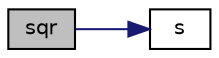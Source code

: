 digraph "sqr"
{
  bgcolor="transparent";
  edge [fontname="Helvetica",fontsize="10",labelfontname="Helvetica",labelfontsize="10"];
  node [fontname="Helvetica",fontsize="10",shape=record];
  rankdir="LR";
  Node137691 [label="sqr",height=0.2,width=0.4,color="black", fillcolor="grey75", style="filled", fontcolor="black"];
  Node137691 -> Node137692 [color="midnightblue",fontsize="10",style="solid",fontname="Helvetica"];
  Node137692 [label="s",height=0.2,width=0.4,color="black",URL="$a19343.html#abb9c4233033fad2ad0206cd4adad3b9f"];
}
